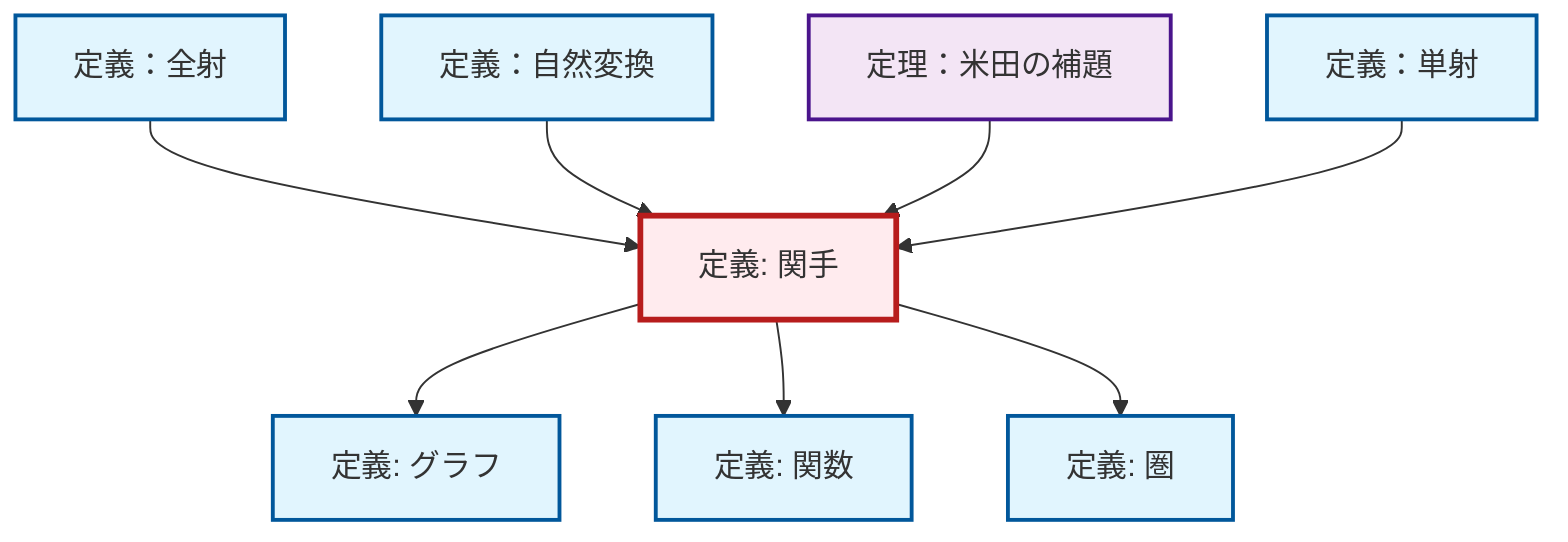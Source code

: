 graph TD
    classDef definition fill:#e1f5fe,stroke:#01579b,stroke-width:2px
    classDef theorem fill:#f3e5f5,stroke:#4a148c,stroke-width:2px
    classDef axiom fill:#fff3e0,stroke:#e65100,stroke-width:2px
    classDef example fill:#e8f5e9,stroke:#1b5e20,stroke-width:2px
    classDef current fill:#ffebee,stroke:#b71c1c,stroke-width:3px
    thm-yoneda["定理：米田の補題"]:::theorem
    def-natural-transformation["定義：自然変換"]:::definition
    def-category["定義: 圏"]:::definition
    def-graph["定義: グラフ"]:::definition
    def-function["定義: 関数"]:::definition
    def-functor["定義: 関手"]:::definition
    def-monomorphism["定義：単射"]:::definition
    def-epimorphism["定義：全射"]:::definition
    def-epimorphism --> def-functor
    def-functor --> def-graph
    def-functor --> def-function
    def-natural-transformation --> def-functor
    def-functor --> def-category
    thm-yoneda --> def-functor
    def-monomorphism --> def-functor
    class def-functor current